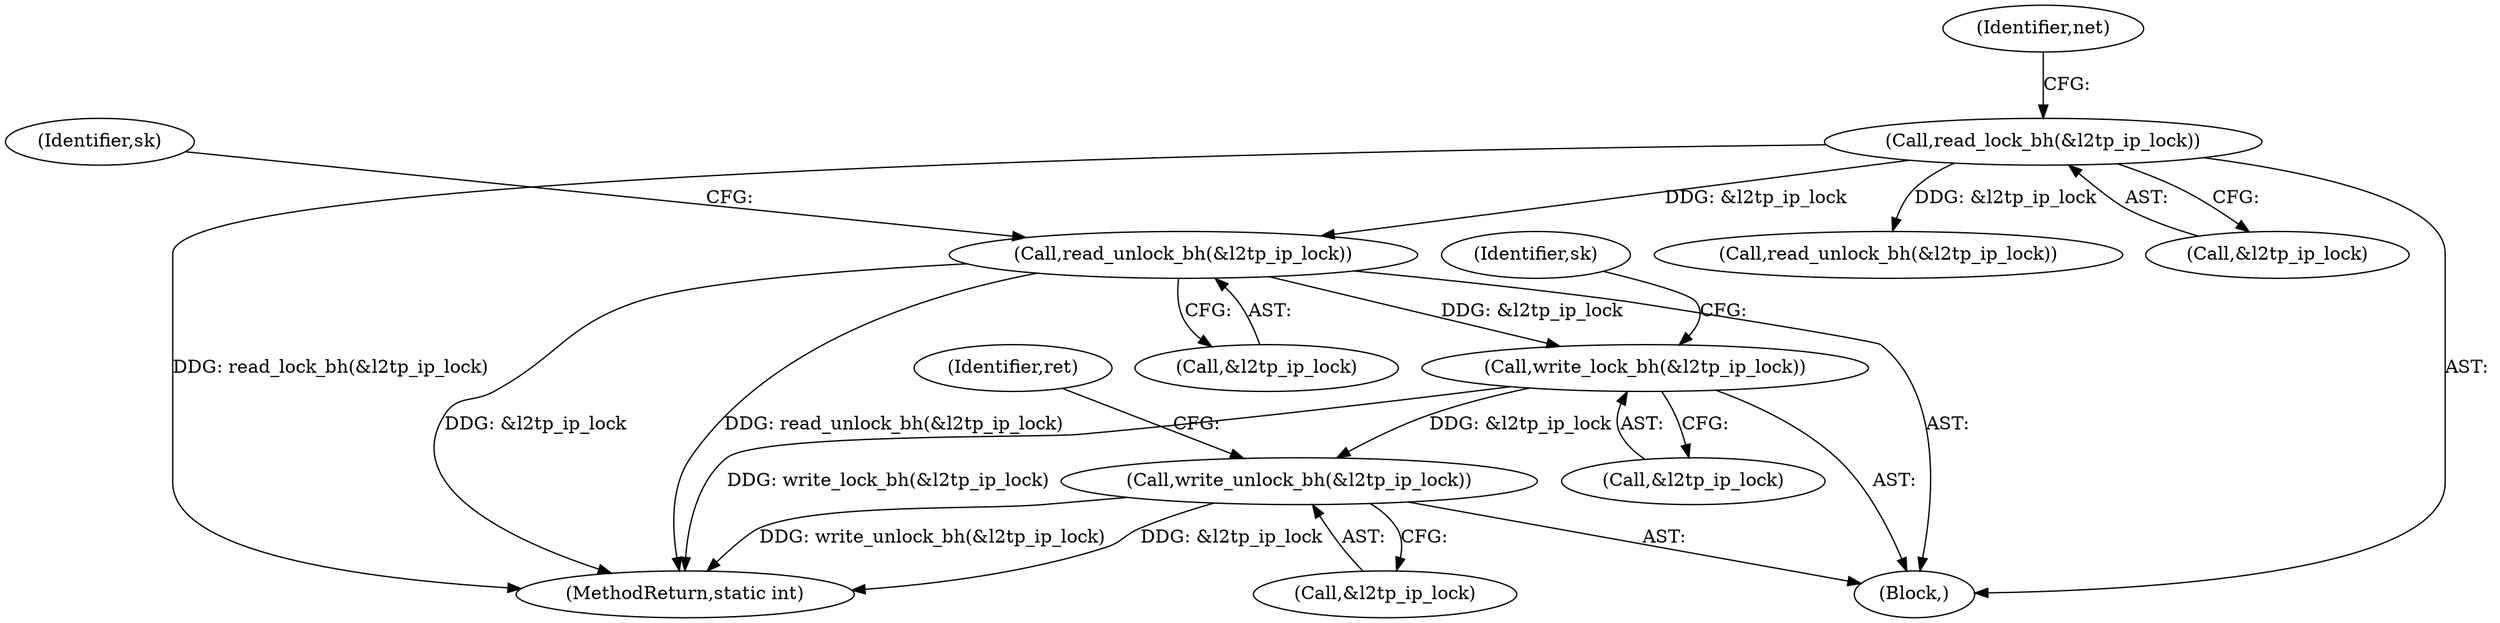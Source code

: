 digraph "0_linux_32c231164b762dddefa13af5a0101032c70b50ef@API" {
"1000163" [label="(Call,read_unlock_bh(&l2tp_ip_lock))"];
"1000145" [label="(Call,read_lock_bh(&l2tp_ip_lock))"];
"1000260" [label="(Call,write_lock_bh(&l2tp_ip_lock))"];
"1000269" [label="(Call,write_unlock_bh(&l2tp_ip_lock))"];
"1000150" [label="(Identifier,net)"];
"1000284" [label="(Call,read_unlock_bh(&l2tp_ip_lock))"];
"1000261" [label="(Call,&l2tp_ip_lock)"];
"1000260" [label="(Call,write_lock_bh(&l2tp_ip_lock))"];
"1000289" [label="(MethodReturn,static int)"];
"1000145" [label="(Call,read_lock_bh(&l2tp_ip_lock))"];
"1000264" [label="(Identifier,sk)"];
"1000269" [label="(Call,write_unlock_bh(&l2tp_ip_lock))"];
"1000146" [label="(Call,&l2tp_ip_lock)"];
"1000167" [label="(Identifier,sk)"];
"1000273" [label="(Identifier,ret)"];
"1000105" [label="(Block,)"];
"1000270" [label="(Call,&l2tp_ip_lock)"];
"1000164" [label="(Call,&l2tp_ip_lock)"];
"1000163" [label="(Call,read_unlock_bh(&l2tp_ip_lock))"];
"1000163" -> "1000105"  [label="AST: "];
"1000163" -> "1000164"  [label="CFG: "];
"1000164" -> "1000163"  [label="AST: "];
"1000167" -> "1000163"  [label="CFG: "];
"1000163" -> "1000289"  [label="DDG: &l2tp_ip_lock"];
"1000163" -> "1000289"  [label="DDG: read_unlock_bh(&l2tp_ip_lock)"];
"1000145" -> "1000163"  [label="DDG: &l2tp_ip_lock"];
"1000163" -> "1000260"  [label="DDG: &l2tp_ip_lock"];
"1000145" -> "1000105"  [label="AST: "];
"1000145" -> "1000146"  [label="CFG: "];
"1000146" -> "1000145"  [label="AST: "];
"1000150" -> "1000145"  [label="CFG: "];
"1000145" -> "1000289"  [label="DDG: read_lock_bh(&l2tp_ip_lock)"];
"1000145" -> "1000284"  [label="DDG: &l2tp_ip_lock"];
"1000260" -> "1000105"  [label="AST: "];
"1000260" -> "1000261"  [label="CFG: "];
"1000261" -> "1000260"  [label="AST: "];
"1000264" -> "1000260"  [label="CFG: "];
"1000260" -> "1000289"  [label="DDG: write_lock_bh(&l2tp_ip_lock)"];
"1000260" -> "1000269"  [label="DDG: &l2tp_ip_lock"];
"1000269" -> "1000105"  [label="AST: "];
"1000269" -> "1000270"  [label="CFG: "];
"1000270" -> "1000269"  [label="AST: "];
"1000273" -> "1000269"  [label="CFG: "];
"1000269" -> "1000289"  [label="DDG: write_unlock_bh(&l2tp_ip_lock)"];
"1000269" -> "1000289"  [label="DDG: &l2tp_ip_lock"];
}
